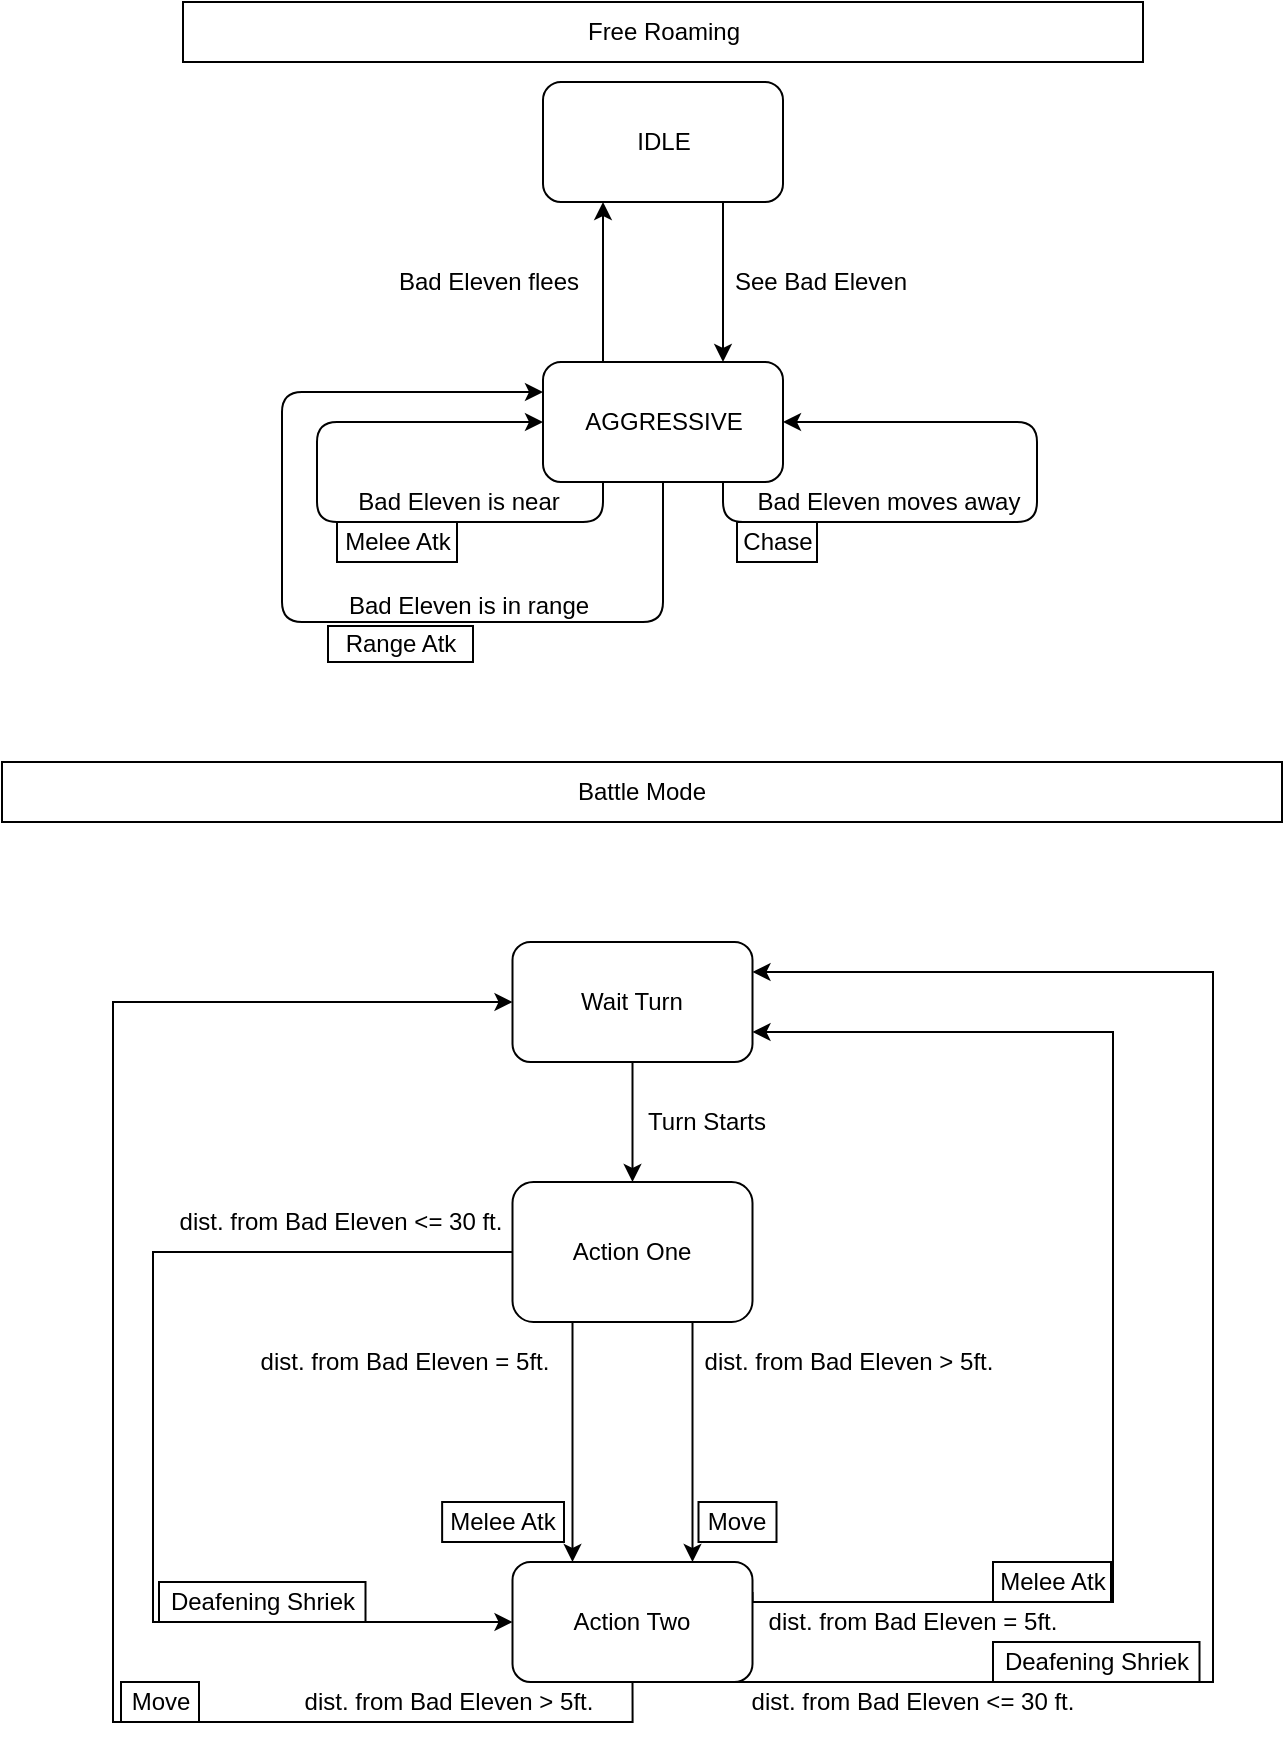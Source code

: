 <mxfile version="12.5.5"><diagram id="Zlv_XiqWlyx7ft0DZovL" name="Page-1"><mxGraphModel dx="780" dy="696" grid="1" gridSize="10" guides="1" tooltips="1" connect="1" arrows="1" fold="1" page="1" pageScale="1" pageWidth="827" pageHeight="1169" math="0" shadow="0"><root><mxCell id="0"/><mxCell id="1" parent="0"/><mxCell id="uVq_kR3ZMAJ6x4FoBAPn-3" style="edgeStyle=orthogonalEdgeStyle;rounded=0;orthogonalLoop=1;jettySize=auto;html=1;exitX=0.75;exitY=1;exitDx=0;exitDy=0;entryX=0.75;entryY=0;entryDx=0;entryDy=0;" parent="1" source="uVq_kR3ZMAJ6x4FoBAPn-1" target="uVq_kR3ZMAJ6x4FoBAPn-2" edge="1"><mxGeometry relative="1" as="geometry"/></mxCell><mxCell id="uVq_kR3ZMAJ6x4FoBAPn-1" value="IDLE" style="rounded=1;whiteSpace=wrap;html=1;" parent="1" vertex="1"><mxGeometry x="310.5" y="80" width="120" height="60" as="geometry"/></mxCell><mxCell id="uVq_kR3ZMAJ6x4FoBAPn-4" style="edgeStyle=orthogonalEdgeStyle;rounded=0;orthogonalLoop=1;jettySize=auto;html=1;exitX=0.25;exitY=0;exitDx=0;exitDy=0;entryX=0.25;entryY=1;entryDx=0;entryDy=0;" parent="1" source="uVq_kR3ZMAJ6x4FoBAPn-2" target="uVq_kR3ZMAJ6x4FoBAPn-1" edge="1"><mxGeometry relative="1" as="geometry"/></mxCell><mxCell id="uVq_kR3ZMAJ6x4FoBAPn-2" value="AGGRESSIVE" style="rounded=1;whiteSpace=wrap;html=1;" parent="1" vertex="1"><mxGeometry x="310.5" y="220" width="120" height="60" as="geometry"/></mxCell><mxCell id="uVq_kR3ZMAJ6x4FoBAPn-5" value="See Bad Eleven" style="text;html=1;align=center;verticalAlign=middle;resizable=0;points=[];autosize=1;" parent="1" vertex="1"><mxGeometry x="398.5" y="170" width="100" height="20" as="geometry"/></mxCell><mxCell id="uVq_kR3ZMAJ6x4FoBAPn-6" value="Bad Eleven flees" style="text;html=1;align=center;verticalAlign=middle;resizable=0;points=[];autosize=1;" parent="1" vertex="1"><mxGeometry x="227.5" y="170" width="110" height="20" as="geometry"/></mxCell><mxCell id="uVq_kR3ZMAJ6x4FoBAPn-8" style="edgeStyle=orthogonalEdgeStyle;orthogonalLoop=1;jettySize=auto;html=1;exitX=0.75;exitY=1;exitDx=0;exitDy=0;entryX=1;entryY=0.5;entryDx=0;entryDy=0;rounded=1;" parent="1" source="uVq_kR3ZMAJ6x4FoBAPn-2" target="uVq_kR3ZMAJ6x4FoBAPn-2" edge="1"><mxGeometry relative="1" as="geometry"><Array as="points"><mxPoint x="400.5" y="300"/><mxPoint x="557.5" y="300"/><mxPoint x="557.5" y="250"/></Array></mxGeometry></mxCell><mxCell id="uVq_kR3ZMAJ6x4FoBAPn-9" value="Bad Eleven moves away" style="text;html=1;align=center;verticalAlign=middle;resizable=0;points=[];autosize=1;" parent="1" vertex="1"><mxGeometry x="407.5" y="280" width="150" height="20" as="geometry"/></mxCell><mxCell id="uVq_kR3ZMAJ6x4FoBAPn-10" value="Chase" style="rounded=0;whiteSpace=wrap;html=1;" parent="1" vertex="1"><mxGeometry x="407.5" y="300" width="40" height="20" as="geometry"/></mxCell><mxCell id="uVq_kR3ZMAJ6x4FoBAPn-12" style="edgeStyle=orthogonalEdgeStyle;rounded=1;orthogonalLoop=1;jettySize=auto;html=1;exitX=0.25;exitY=1;exitDx=0;exitDy=0;entryX=0;entryY=0.5;entryDx=0;entryDy=0;" parent="1" source="uVq_kR3ZMAJ6x4FoBAPn-2" target="uVq_kR3ZMAJ6x4FoBAPn-2" edge="1"><mxGeometry relative="1" as="geometry"><Array as="points"><mxPoint x="340.5" y="300"/><mxPoint x="197.5" y="300"/><mxPoint x="197.5" y="250"/></Array></mxGeometry></mxCell><mxCell id="uVq_kR3ZMAJ6x4FoBAPn-13" value="Bad Eleven is near" style="text;html=1;align=center;verticalAlign=middle;resizable=0;points=[];autosize=1;" parent="1" vertex="1"><mxGeometry x="207.5" y="280" width="120" height="20" as="geometry"/></mxCell><mxCell id="uVq_kR3ZMAJ6x4FoBAPn-14" value="Melee Atk" style="rounded=0;whiteSpace=wrap;html=1;" parent="1" vertex="1"><mxGeometry x="207.5" y="300" width="60" height="20" as="geometry"/></mxCell><mxCell id="uVq_kR3ZMAJ6x4FoBAPn-15" value="Free Roaming" style="rounded=0;whiteSpace=wrap;html=1;" parent="1" vertex="1"><mxGeometry x="130.5" y="40" width="480" height="30" as="geometry"/></mxCell><mxCell id="uVq_kR3ZMAJ6x4FoBAPn-16" value="Battle Mode" style="rounded=0;whiteSpace=wrap;html=1;" parent="1" vertex="1"><mxGeometry x="40" y="420" width="640" height="30" as="geometry"/></mxCell><mxCell id="UG0AXiE0z4DPDdt7T9A7-6" style="edgeStyle=orthogonalEdgeStyle;rounded=0;orthogonalLoop=1;jettySize=auto;html=1;exitX=0.75;exitY=1;exitDx=0;exitDy=0;entryX=0.75;entryY=0;entryDx=0;entryDy=0;" edge="1" parent="1" source="uVq_kR3ZMAJ6x4FoBAPn-17" target="uVq_kR3ZMAJ6x4FoBAPn-35"><mxGeometry relative="1" as="geometry"/></mxCell><mxCell id="UG0AXiE0z4DPDdt7T9A7-7" style="edgeStyle=orthogonalEdgeStyle;rounded=0;orthogonalLoop=1;jettySize=auto;html=1;exitX=0.25;exitY=1;exitDx=0;exitDy=0;entryX=0.25;entryY=0;entryDx=0;entryDy=0;" edge="1" parent="1" source="uVq_kR3ZMAJ6x4FoBAPn-17" target="uVq_kR3ZMAJ6x4FoBAPn-35"><mxGeometry relative="1" as="geometry"/></mxCell><mxCell id="UG0AXiE0z4DPDdt7T9A7-8" style="edgeStyle=orthogonalEdgeStyle;rounded=0;orthogonalLoop=1;jettySize=auto;html=1;exitX=0;exitY=0.5;exitDx=0;exitDy=0;entryX=0;entryY=0.5;entryDx=0;entryDy=0;" edge="1" parent="1" source="uVq_kR3ZMAJ6x4FoBAPn-17" target="uVq_kR3ZMAJ6x4FoBAPn-35"><mxGeometry relative="1" as="geometry"><Array as="points"><mxPoint x="115.5" y="665"/><mxPoint x="115.5" y="850"/></Array></mxGeometry></mxCell><mxCell id="uVq_kR3ZMAJ6x4FoBAPn-17" value="Action One" style="rounded=1;whiteSpace=wrap;html=1;" parent="1" vertex="1"><mxGeometry x="295.25" y="630" width="120" height="70" as="geometry"/></mxCell><mxCell id="UG0AXiE0z4DPDdt7T9A7-9" style="edgeStyle=orthogonalEdgeStyle;rounded=0;orthogonalLoop=1;jettySize=auto;html=1;exitX=0.5;exitY=1;exitDx=0;exitDy=0;entryX=0.5;entryY=0;entryDx=0;entryDy=0;" edge="1" parent="1" source="uVq_kR3ZMAJ6x4FoBAPn-18" target="uVq_kR3ZMAJ6x4FoBAPn-17"><mxGeometry relative="1" as="geometry"/></mxCell><mxCell id="uVq_kR3ZMAJ6x4FoBAPn-18" value="Wait Turn" style="rounded=1;whiteSpace=wrap;html=1;" parent="1" vertex="1"><mxGeometry x="295.25" y="510" width="120" height="60" as="geometry"/></mxCell><mxCell id="uVq_kR3ZMAJ6x4FoBAPn-20" value="Turn Starts" style="text;html=1;align=center;verticalAlign=middle;resizable=0;points=[];autosize=1;" parent="1" vertex="1"><mxGeometry x="357.25" y="590" width="70" height="20" as="geometry"/></mxCell><mxCell id="uVq_kR3ZMAJ6x4FoBAPn-32" value="Move" style="rounded=0;whiteSpace=wrap;html=1;" parent="1" vertex="1"><mxGeometry x="99.5" y="880" width="39" height="20" as="geometry"/></mxCell><mxCell id="uVq_kR3ZMAJ6x4FoBAPn-78" style="edgeStyle=orthogonalEdgeStyle;rounded=0;orthogonalLoop=1;jettySize=auto;html=1;exitX=1;exitY=0.25;exitDx=0;exitDy=0;entryX=1;entryY=0.75;entryDx=0;entryDy=0;" parent="1" source="uVq_kR3ZMAJ6x4FoBAPn-35" target="uVq_kR3ZMAJ6x4FoBAPn-18" edge="1"><mxGeometry relative="1" as="geometry"><Array as="points"><mxPoint x="415.5" y="840"/><mxPoint x="595.5" y="840"/><mxPoint x="595.5" y="555"/></Array></mxGeometry></mxCell><mxCell id="05UnuAEKNLTuNHi0Si-k-4" style="edgeStyle=orthogonalEdgeStyle;rounded=0;orthogonalLoop=1;jettySize=auto;html=1;exitX=0.75;exitY=1;exitDx=0;exitDy=0;entryX=1;entryY=0.25;entryDx=0;entryDy=0;" parent="1" source="uVq_kR3ZMAJ6x4FoBAPn-35" edge="1" target="uVq_kR3ZMAJ6x4FoBAPn-18"><mxGeometry relative="1" as="geometry"><mxPoint x="413.5" y="510" as="targetPoint"/><Array as="points"><mxPoint x="645.5" y="880"/><mxPoint x="645.5" y="525"/></Array></mxGeometry></mxCell><mxCell id="UG0AXiE0z4DPDdt7T9A7-2" style="edgeStyle=orthogonalEdgeStyle;rounded=0;orthogonalLoop=1;jettySize=auto;html=1;exitX=0.5;exitY=1;exitDx=0;exitDy=0;entryX=0;entryY=0.5;entryDx=0;entryDy=0;" edge="1" parent="1" source="uVq_kR3ZMAJ6x4FoBAPn-35" target="uVq_kR3ZMAJ6x4FoBAPn-18"><mxGeometry relative="1" as="geometry"><Array as="points"><mxPoint x="355.5" y="900"/><mxPoint x="95.5" y="900"/><mxPoint x="95.5" y="540"/></Array></mxGeometry></mxCell><mxCell id="uVq_kR3ZMAJ6x4FoBAPn-35" value="Action Two" style="rounded=1;whiteSpace=wrap;html=1;" parent="1" vertex="1"><mxGeometry x="295.25" y="820" width="120" height="60" as="geometry"/></mxCell><mxCell id="uVq_kR3ZMAJ6x4FoBAPn-40" value="dist. from Bad Eleven = 5ft." style="text;html=1;align=center;verticalAlign=middle;resizable=0;points=[];autosize=1;" parent="1" vertex="1"><mxGeometry x="415.25" y="840" width="160" height="20" as="geometry"/></mxCell><mxCell id="uVq_kR3ZMAJ6x4FoBAPn-43" value="Melee Atk" style="rounded=0;whiteSpace=wrap;html=1;" parent="1" vertex="1"><mxGeometry x="535.5" y="820" width="59" height="20" as="geometry"/></mxCell><mxCell id="uVq_kR3ZMAJ6x4FoBAPn-66" value="dist. from Bad Eleven &amp;gt; 5ft." style="text;html=1;align=center;verticalAlign=middle;resizable=0;points=[];autosize=1;" parent="1" vertex="1"><mxGeometry x="383" y="710" width="160" height="20" as="geometry"/></mxCell><mxCell id="uVq_kR3ZMAJ6x4FoBAPn-67" value="Move" style="rounded=0;whiteSpace=wrap;html=1;" parent="1" vertex="1"><mxGeometry x="388.25" y="790" width="39" height="20" as="geometry"/></mxCell><mxCell id="uVq_kR3ZMAJ6x4FoBAPn-73" value="dist. from Bad Eleven = 5ft." style="text;html=1;align=center;verticalAlign=middle;resizable=0;points=[];autosize=1;" parent="1" vertex="1"><mxGeometry x="161" y="710" width="160" height="20" as="geometry"/></mxCell><mxCell id="uVq_kR3ZMAJ6x4FoBAPn-74" value="Melee Atk" style="rounded=0;whiteSpace=wrap;html=1;" parent="1" vertex="1"><mxGeometry x="260.07" y="790" width="60.93" height="20" as="geometry"/></mxCell><mxCell id="05UnuAEKNLTuNHi0Si-k-2" value="Deafening Shriek" style="rounded=0;whiteSpace=wrap;html=1;" parent="1" vertex="1"><mxGeometry x="118.5" y="830" width="103.25" height="20" as="geometry"/></mxCell><mxCell id="05UnuAEKNLTuNHi0Si-k-3" value="dist. from Bad Eleven &amp;lt;= 30 ft." style="text;html=1;align=center;verticalAlign=middle;resizable=0;points=[];autosize=1;" parent="1" vertex="1"><mxGeometry x="118.5" y="640" width="180" height="20" as="geometry"/></mxCell><mxCell id="05UnuAEKNLTuNHi0Si-k-5" value="dist. from Bad Eleven &amp;lt;= 30 ft." style="text;html=1;align=center;verticalAlign=middle;resizable=0;points=[];autosize=1;" parent="1" vertex="1"><mxGeometry x="405.25" y="880" width="180" height="20" as="geometry"/></mxCell><mxCell id="05UnuAEKNLTuNHi0Si-k-6" value="Deafening Shriek" style="rounded=0;whiteSpace=wrap;html=1;" parent="1" vertex="1"><mxGeometry x="535.5" y="860" width="103.25" height="20" as="geometry"/></mxCell><mxCell id="05UnuAEKNLTuNHi0Si-k-10" style="edgeStyle=orthogonalEdgeStyle;rounded=1;orthogonalLoop=1;jettySize=auto;html=1;exitX=0.5;exitY=1;exitDx=0;exitDy=0;entryX=0;entryY=0.25;entryDx=0;entryDy=0;" parent="1" source="uVq_kR3ZMAJ6x4FoBAPn-2" target="uVq_kR3ZMAJ6x4FoBAPn-2" edge="1"><mxGeometry relative="1" as="geometry"><Array as="points"><mxPoint x="371" y="350"/><mxPoint x="180" y="350"/><mxPoint x="180" y="235"/></Array></mxGeometry></mxCell><mxCell id="05UnuAEKNLTuNHi0Si-k-11" value="Bad Eleven is in range" style="text;html=1;align=center;verticalAlign=middle;resizable=0;points=[];autosize=1;" parent="1" vertex="1"><mxGeometry x="203" y="332" width="140" height="20" as="geometry"/></mxCell><mxCell id="05UnuAEKNLTuNHi0Si-k-13" value="Range Atk" style="rounded=0;whiteSpace=wrap;html=1;" parent="1" vertex="1"><mxGeometry x="203" y="352" width="72.5" height="18" as="geometry"/></mxCell><mxCell id="uVq_kR3ZMAJ6x4FoBAPn-46" value="dist. from Bad Eleven &amp;gt; 5ft." style="text;html=1;align=center;verticalAlign=middle;resizable=0;points=[];autosize=1;" parent="1" vertex="1"><mxGeometry x="183" y="880" width="160" height="20" as="geometry"/></mxCell></root></mxGraphModel></diagram></mxfile>